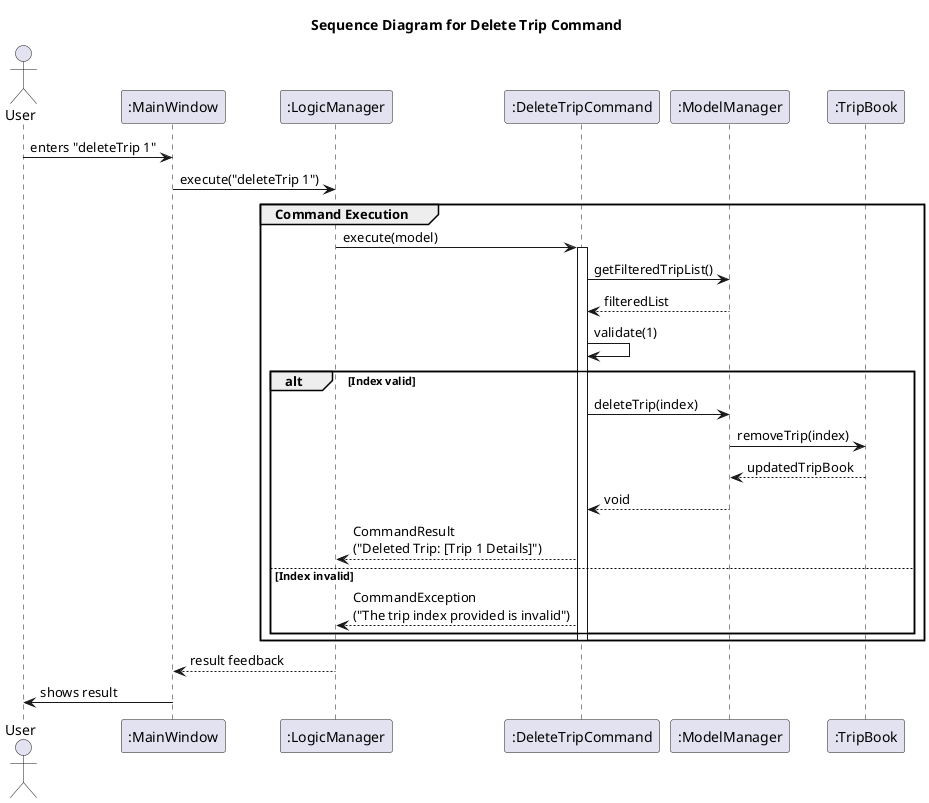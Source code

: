 @startuml DeleteTripSequenceDiagram

title Sequence Diagram for Delete Trip Command

actor User
participant ":MainWindow" as MainWindow
participant ":LogicManager" as LogicManager
participant ":DeleteTripCommand" as DeleteCommand
participant ":ModelManager" as ModelManager
participant ":TripBook" as TripBook

User -> MainWindow : enters "deleteTrip 1"
MainWindow -> LogicManager : execute("deleteTrip 1")

group Command Execution
    LogicManager -> DeleteCommand : execute(model)
    activate DeleteCommand

    DeleteCommand -> ModelManager : getFilteredTripList()
    ModelManager --> DeleteCommand : filteredList
    DeleteCommand -> DeleteCommand : validate(1)

    alt Index valid
        DeleteCommand -> ModelManager : deleteTrip(index)
        ModelManager -> TripBook : removeTrip(index)
        TripBook --> ModelManager : updatedTripBook
        ModelManager --> DeleteCommand : void
        DeleteCommand --> LogicManager : CommandResult\n("Deleted Trip: [Trip 1 Details]")
    else Index invalid
        DeleteCommand --> LogicManager : CommandException\n("The trip index provided is invalid")
    end

    deactivate DeleteCommand
end

LogicManager --> MainWindow : result feedback
MainWindow -> User : shows result

@enduml
